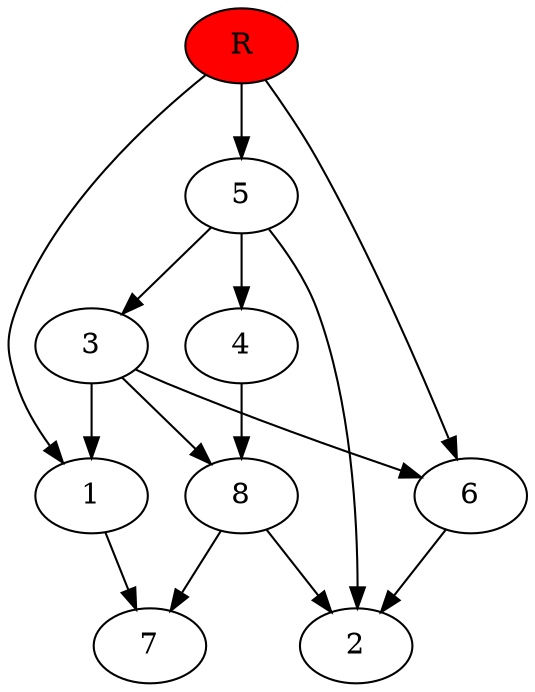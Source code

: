 digraph prb39063 {
	1
	2
	3
	4
	5
	6
	7
	8
	R [fillcolor="#ff0000" style=filled]
	1 -> 7
	3 -> 1
	3 -> 6
	3 -> 8
	4 -> 8
	5 -> 2
	5 -> 3
	5 -> 4
	6 -> 2
	8 -> 2
	8 -> 7
	R -> 1
	R -> 5
	R -> 6
}
